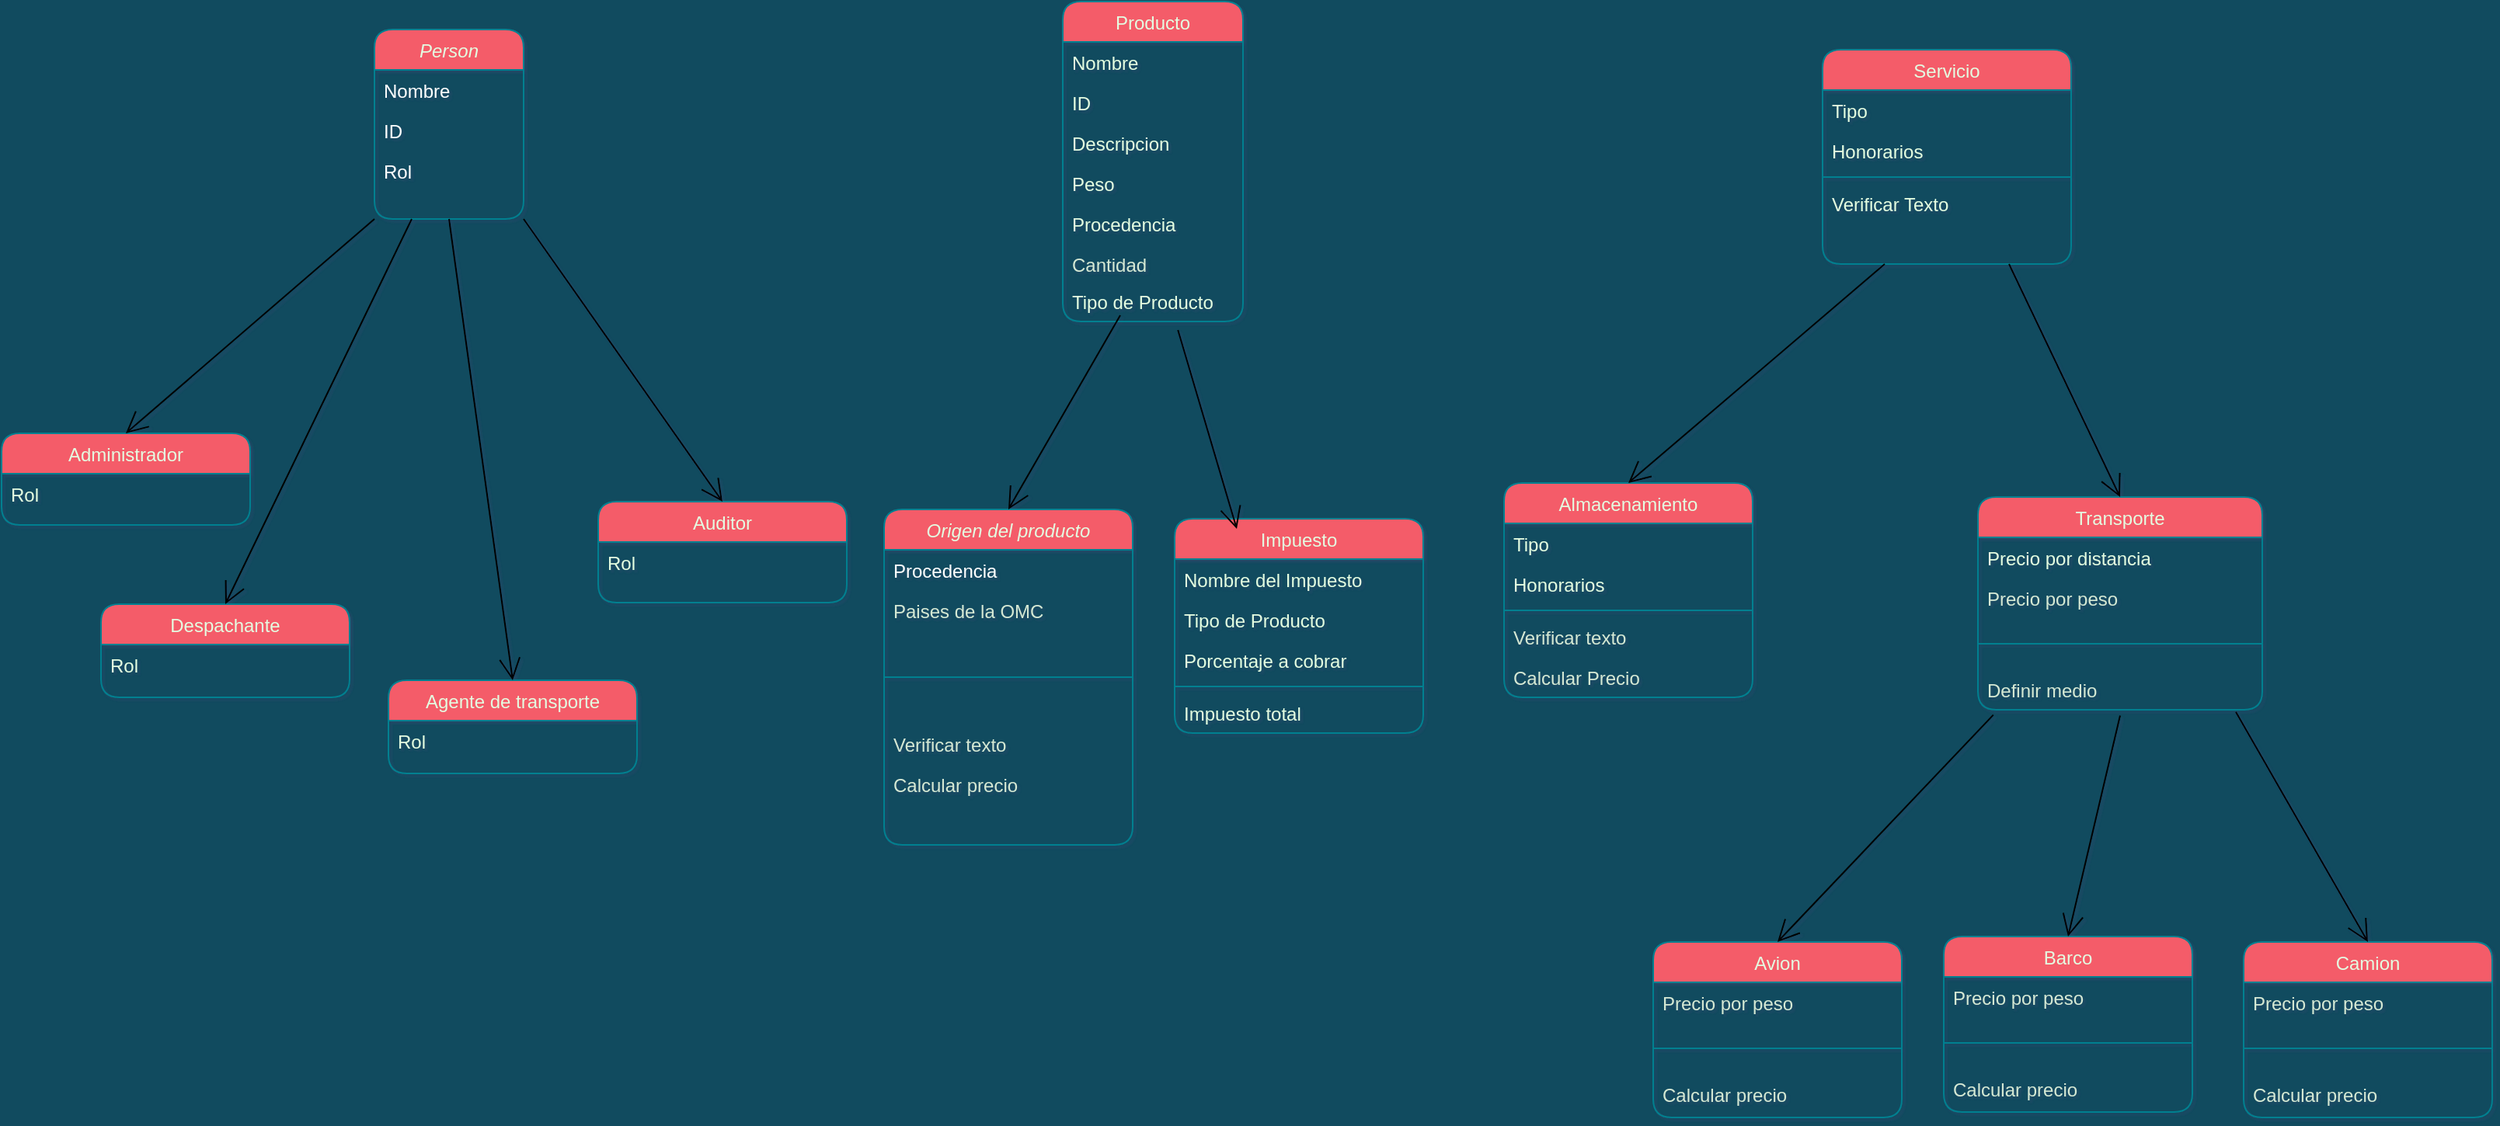 <mxfile version="20.5.3" type="device"><diagram id="C5RBs43oDa-KdzZeNtuy" name="Page-1"><mxGraphModel dx="2125" dy="1883" grid="0" gridSize="10" guides="1" tooltips="1" connect="1" arrows="1" fold="1" page="1" pageScale="1" pageWidth="827" pageHeight="1169" background="#114B5F" math="0" shadow="1"><root><mxCell id="WIyWlLk6GJQsqaUBKTNV-0"/><mxCell id="WIyWlLk6GJQsqaUBKTNV-1" parent="WIyWlLk6GJQsqaUBKTNV-0"/><mxCell id="zkfFHV4jXpPFQw0GAbJ--0" value="Person" style="swimlane;fontStyle=2;align=center;verticalAlign=top;childLayout=stackLayout;horizontal=1;startSize=26;horizontalStack=0;resizeParent=1;resizeLast=0;collapsible=1;marginBottom=0;rounded=1;shadow=0;strokeWidth=1;fillColor=#F45B69;strokeColor=#028090;fontColor=#E4FDE1;" parent="WIyWlLk6GJQsqaUBKTNV-1" vertex="1"><mxGeometry x="-562" y="-230" width="96" height="122" as="geometry"><mxRectangle x="230" y="140" width="160" height="26" as="alternateBounds"/></mxGeometry></mxCell><mxCell id="zkfFHV4jXpPFQw0GAbJ--1" value="Nombre" style="text;align=left;verticalAlign=top;spacingLeft=4;spacingRight=4;overflow=hidden;rotatable=0;points=[[0,0.5],[1,0.5]];portConstraint=eastwest;fontColor=#FFFFFF;rounded=1;" parent="zkfFHV4jXpPFQw0GAbJ--0" vertex="1"><mxGeometry y="26" width="96" height="26" as="geometry"/></mxCell><mxCell id="zkfFHV4jXpPFQw0GAbJ--2" value="ID" style="text;align=left;verticalAlign=top;spacingLeft=4;spacingRight=4;overflow=hidden;rotatable=0;points=[[0,0.5],[1,0.5]];portConstraint=eastwest;rounded=1;shadow=0;html=0;fontColor=#FFFFFF;" parent="zkfFHV4jXpPFQw0GAbJ--0" vertex="1"><mxGeometry y="52" width="96" height="26" as="geometry"/></mxCell><mxCell id="pXvzxChBo4fIykmY_wk8-0" value="Rol" style="text;strokeColor=none;fillColor=none;align=left;verticalAlign=top;spacingLeft=4;spacingRight=4;overflow=hidden;rotatable=0;points=[[0,0.5],[1,0.5]];portConstraint=eastwest;rounded=1;fontColor=#FFFFFF;" parent="zkfFHV4jXpPFQw0GAbJ--0" vertex="1"><mxGeometry y="78" width="96" height="26" as="geometry"/></mxCell><mxCell id="zkfFHV4jXpPFQw0GAbJ--6" value="Servicio" style="swimlane;fontStyle=0;align=center;verticalAlign=top;childLayout=stackLayout;horizontal=1;startSize=26;horizontalStack=0;resizeParent=1;resizeLast=0;collapsible=1;marginBottom=0;rounded=1;shadow=0;strokeWidth=1;fillColor=#F45B69;strokeColor=#028090;fontColor=#E4FDE1;" parent="WIyWlLk6GJQsqaUBKTNV-1" vertex="1"><mxGeometry x="370" y="-217" width="160" height="138" as="geometry"><mxRectangle x="130" y="380" width="160" height="26" as="alternateBounds"/></mxGeometry></mxCell><mxCell id="zkfFHV4jXpPFQw0GAbJ--7" value="Tipo" style="text;align=left;verticalAlign=top;spacingLeft=4;spacingRight=4;overflow=hidden;rotatable=0;points=[[0,0.5],[1,0.5]];portConstraint=eastwest;fontColor=#E4FDE1;rounded=1;" parent="zkfFHV4jXpPFQw0GAbJ--6" vertex="1"><mxGeometry y="26" width="160" height="26" as="geometry"/></mxCell><mxCell id="zkfFHV4jXpPFQw0GAbJ--8" value="Honorarios" style="text;align=left;verticalAlign=top;spacingLeft=4;spacingRight=4;overflow=hidden;rotatable=0;points=[[0,0.5],[1,0.5]];portConstraint=eastwest;rounded=1;shadow=0;html=0;fontColor=#E4FDE1;" parent="zkfFHV4jXpPFQw0GAbJ--6" vertex="1"><mxGeometry y="52" width="160" height="26" as="geometry"/></mxCell><mxCell id="zkfFHV4jXpPFQw0GAbJ--9" value="" style="line;html=1;strokeWidth=1;align=left;verticalAlign=middle;spacingTop=-1;spacingLeft=3;spacingRight=3;rotatable=0;labelPosition=right;points=[];portConstraint=eastwest;labelBackgroundColor=#114B5F;fillColor=#F45B69;strokeColor=#028090;fontColor=#E4FDE1;rounded=1;" parent="zkfFHV4jXpPFQw0GAbJ--6" vertex="1"><mxGeometry y="78" width="160" height="8" as="geometry"/></mxCell><mxCell id="zkfFHV4jXpPFQw0GAbJ--11" value="Verificar Texto" style="text;align=left;verticalAlign=top;spacingLeft=4;spacingRight=4;overflow=hidden;rotatable=0;points=[[0,0.5],[1,0.5]];portConstraint=eastwest;fontColor=#E4FDE1;rounded=1;" parent="zkfFHV4jXpPFQw0GAbJ--6" vertex="1"><mxGeometry y="86" width="160" height="26" as="geometry"/></mxCell><mxCell id="zkfFHV4jXpPFQw0GAbJ--13" value="Barco" style="swimlane;fontStyle=0;align=center;verticalAlign=top;childLayout=stackLayout;horizontal=1;startSize=26;horizontalStack=0;resizeParent=1;resizeLast=0;collapsible=1;marginBottom=0;rounded=1;shadow=0;strokeWidth=1;fillColor=#F45B69;strokeColor=#028090;fontColor=#E4FDE1;" parent="WIyWlLk6GJQsqaUBKTNV-1" vertex="1"><mxGeometry x="448" y="354" width="160" height="113" as="geometry"><mxRectangle x="340" y="380" width="170" height="26" as="alternateBounds"/></mxGeometry></mxCell><mxCell id="pXvzxChBo4fIykmY_wk8-32" value="Precio por peso" style="text;strokeColor=none;fillColor=none;align=left;verticalAlign=top;spacingLeft=4;spacingRight=4;overflow=hidden;rotatable=0;points=[[0,0.5],[1,0.5]];portConstraint=eastwest;rounded=1;fontColor=#D5E8D4;" parent="zkfFHV4jXpPFQw0GAbJ--13" vertex="1"><mxGeometry y="26" width="160" height="26" as="geometry"/></mxCell><mxCell id="pXvzxChBo4fIykmY_wk8-34" value="" style="line;html=1;strokeWidth=1;align=left;verticalAlign=middle;spacingTop=-1;spacingLeft=3;spacingRight=3;rotatable=0;labelPosition=right;points=[];portConstraint=eastwest;labelBackgroundColor=#114B5F;fillColor=#F45B69;strokeColor=#028090;fontColor=#E4FDE1;rounded=1;" parent="zkfFHV4jXpPFQw0GAbJ--13" vertex="1"><mxGeometry y="52" width="160" height="33" as="geometry"/></mxCell><mxCell id="pXvzxChBo4fIykmY_wk8-37" value="Calcular precio" style="text;strokeColor=none;fillColor=none;align=left;verticalAlign=top;spacingLeft=4;spacingRight=4;overflow=hidden;rotatable=0;points=[[0,0.5],[1,0.5]];portConstraint=eastwest;rounded=1;fontColor=#D5E8D4;" parent="zkfFHV4jXpPFQw0GAbJ--13" vertex="1"><mxGeometry y="85" width="160" height="26" as="geometry"/></mxCell><mxCell id="zkfFHV4jXpPFQw0GAbJ--17" value="Producto" style="swimlane;fontStyle=0;align=center;verticalAlign=top;childLayout=stackLayout;horizontal=1;startSize=26;horizontalStack=0;resizeParent=1;resizeLast=0;collapsible=1;marginBottom=0;rounded=1;shadow=0;strokeWidth=1;fillColor=#F45B69;strokeColor=#028090;fontColor=#E4FDE1;" parent="WIyWlLk6GJQsqaUBKTNV-1" vertex="1"><mxGeometry x="-119" y="-248" width="116" height="206" as="geometry"><mxRectangle x="550" y="140" width="160" height="26" as="alternateBounds"/></mxGeometry></mxCell><mxCell id="zkfFHV4jXpPFQw0GAbJ--18" value="Nombre" style="text;align=left;verticalAlign=top;spacingLeft=4;spacingRight=4;overflow=hidden;rotatable=0;points=[[0,0.5],[1,0.5]];portConstraint=eastwest;fontColor=#E4FDE1;rounded=1;" parent="zkfFHV4jXpPFQw0GAbJ--17" vertex="1"><mxGeometry y="26" width="116" height="26" as="geometry"/></mxCell><mxCell id="zkfFHV4jXpPFQw0GAbJ--19" value="ID" style="text;align=left;verticalAlign=top;spacingLeft=4;spacingRight=4;overflow=hidden;rotatable=0;points=[[0,0.5],[1,0.5]];portConstraint=eastwest;rounded=1;shadow=0;html=0;fontColor=#E4FDE1;" parent="zkfFHV4jXpPFQw0GAbJ--17" vertex="1"><mxGeometry y="52" width="116" height="26" as="geometry"/></mxCell><mxCell id="zkfFHV4jXpPFQw0GAbJ--20" value="Descripcion" style="text;align=left;verticalAlign=top;spacingLeft=4;spacingRight=4;overflow=hidden;rotatable=0;points=[[0,0.5],[1,0.5]];portConstraint=eastwest;rounded=1;shadow=0;html=0;fontColor=#E4FDE1;" parent="zkfFHV4jXpPFQw0GAbJ--17" vertex="1"><mxGeometry y="78" width="116" height="26" as="geometry"/></mxCell><mxCell id="zkfFHV4jXpPFQw0GAbJ--21" value="Peso" style="text;align=left;verticalAlign=top;spacingLeft=4;spacingRight=4;overflow=hidden;rotatable=0;points=[[0,0.5],[1,0.5]];portConstraint=eastwest;rounded=1;shadow=0;html=0;fontColor=#E4FDE1;" parent="zkfFHV4jXpPFQw0GAbJ--17" vertex="1"><mxGeometry y="104" width="116" height="26" as="geometry"/></mxCell><mxCell id="zkfFHV4jXpPFQw0GAbJ--22" value="Procedencia" style="text;align=left;verticalAlign=top;spacingLeft=4;spacingRight=4;overflow=hidden;rotatable=0;points=[[0,0.5],[1,0.5]];portConstraint=eastwest;rounded=1;shadow=0;html=0;fontColor=#E4FDE1;" parent="zkfFHV4jXpPFQw0GAbJ--17" vertex="1"><mxGeometry y="130" width="116" height="26" as="geometry"/></mxCell><mxCell id="pXvzxChBo4fIykmY_wk8-18" value="Cantidad" style="text;strokeColor=none;fillColor=none;align=left;verticalAlign=top;spacingLeft=4;spacingRight=4;overflow=hidden;rotatable=0;points=[[0,0.5],[1,0.5]];portConstraint=eastwest;rounded=1;fontColor=#D5E8D4;" parent="zkfFHV4jXpPFQw0GAbJ--17" vertex="1"><mxGeometry y="156" width="116" height="24" as="geometry"/></mxCell><mxCell id="Pnj_vXacgYXX5_KnOW4d-21" value="Tipo de Producto&#10;" style="text;align=left;verticalAlign=top;spacingLeft=4;spacingRight=4;overflow=hidden;rotatable=0;points=[[0,0.5],[1,0.5]];portConstraint=eastwest;rounded=1;shadow=0;html=0;fontColor=#E4FDE1;" vertex="1" parent="zkfFHV4jXpPFQw0GAbJ--17"><mxGeometry y="180" width="116" height="26" as="geometry"/></mxCell><mxCell id="pXvzxChBo4fIykmY_wk8-12" value="Transporte" style="swimlane;fontStyle=0;align=center;verticalAlign=top;childLayout=stackLayout;horizontal=1;startSize=26;horizontalStack=0;resizeParent=1;resizeLast=0;collapsible=1;marginBottom=0;rounded=1;shadow=0;strokeWidth=1;fillColor=#F45B69;strokeColor=#028090;fontColor=#E4FDE1;" parent="WIyWlLk6GJQsqaUBKTNV-1" vertex="1"><mxGeometry x="470" y="71" width="183" height="137" as="geometry"><mxRectangle x="550" y="140" width="160" height="26" as="alternateBounds"/></mxGeometry></mxCell><mxCell id="pXvzxChBo4fIykmY_wk8-17" value="Precio por distancia" style="text;align=left;verticalAlign=top;spacingLeft=4;spacingRight=4;overflow=hidden;rotatable=0;points=[[0,0.5],[1,0.5]];portConstraint=eastwest;rounded=1;shadow=0;html=0;fontColor=#E4FDE1;" parent="pXvzxChBo4fIykmY_wk8-12" vertex="1"><mxGeometry y="26" width="183" height="26" as="geometry"/></mxCell><mxCell id="pXvzxChBo4fIykmY_wk8-20" value="Precio por peso" style="text;strokeColor=none;fillColor=none;align=left;verticalAlign=top;spacingLeft=4;spacingRight=4;overflow=hidden;rotatable=0;points=[[0,0.5],[1,0.5]];portConstraint=eastwest;rounded=1;fontColor=#D5E8D4;" parent="pXvzxChBo4fIykmY_wk8-12" vertex="1"><mxGeometry y="52" width="183" height="26" as="geometry"/></mxCell><mxCell id="qtvmxVoFtMcfJuj8J22V-3" value="" style="line;html=1;strokeWidth=1;align=left;verticalAlign=middle;spacingTop=-1;spacingLeft=3;spacingRight=3;rotatable=0;labelPosition=right;points=[];portConstraint=eastwest;labelBackgroundColor=#114B5F;fillColor=#F45B69;strokeColor=#028090;fontColor=#E4FDE1;rounded=1;" parent="pXvzxChBo4fIykmY_wk8-12" vertex="1"><mxGeometry y="78" width="183" height="33" as="geometry"/></mxCell><mxCell id="qtvmxVoFtMcfJuj8J22V-5" value="Definir medio" style="text;strokeColor=none;fillColor=none;align=left;verticalAlign=top;spacingLeft=4;spacingRight=4;overflow=hidden;rotatable=0;points=[[0,0.5],[1,0.5]];portConstraint=eastwest;rounded=1;fontColor=#D5E8D4;" parent="pXvzxChBo4fIykmY_wk8-12" vertex="1"><mxGeometry y="111" width="183" height="26" as="geometry"/></mxCell><mxCell id="pXvzxChBo4fIykmY_wk8-25" value="Origen del producto" style="swimlane;fontStyle=2;align=center;verticalAlign=top;childLayout=stackLayout;horizontal=1;startSize=26;horizontalStack=0;resizeParent=1;resizeLast=0;collapsible=1;marginBottom=0;rounded=1;shadow=0;strokeWidth=1;fillColor=#F45B69;strokeColor=#028090;fontColor=#E4FDE1;" parent="WIyWlLk6GJQsqaUBKTNV-1" vertex="1"><mxGeometry x="-234" y="79" width="160" height="216" as="geometry"><mxRectangle x="230" y="140" width="160" height="26" as="alternateBounds"/></mxGeometry></mxCell><mxCell id="pXvzxChBo4fIykmY_wk8-26" value="Procedencia" style="text;align=left;verticalAlign=top;spacingLeft=4;spacingRight=4;overflow=hidden;rotatable=0;points=[[0,0.5],[1,0.5]];portConstraint=eastwest;fontColor=#FFFFFF;rounded=1;" parent="pXvzxChBo4fIykmY_wk8-25" vertex="1"><mxGeometry y="26" width="160" height="26" as="geometry"/></mxCell><mxCell id="qtvmxVoFtMcfJuj8J22V-52" value="Paises de la OMC" style="text;strokeColor=none;fillColor=none;align=left;verticalAlign=top;spacingLeft=4;spacingRight=4;overflow=hidden;rotatable=0;points=[[0,0.5],[1,0.5]];portConstraint=eastwest;rounded=1;fontColor=#D5E8D4;" parent="pXvzxChBo4fIykmY_wk8-25" vertex="1"><mxGeometry y="52" width="160" height="26" as="geometry"/></mxCell><mxCell id="pXvzxChBo4fIykmY_wk8-29" value="" style="line;html=1;strokeWidth=1;align=left;verticalAlign=middle;spacingTop=-1;spacingLeft=3;spacingRight=3;rotatable=0;labelPosition=right;points=[];portConstraint=eastwest;labelBackgroundColor=#114B5F;fillColor=#F45B69;strokeColor=#028090;fontColor=#E4FDE1;rounded=1;" parent="pXvzxChBo4fIykmY_wk8-25" vertex="1"><mxGeometry y="78" width="160" height="60" as="geometry"/></mxCell><mxCell id="qtvmxVoFtMcfJuj8J22V-50" value="Verificar texto" style="text;strokeColor=none;fillColor=none;align=left;verticalAlign=top;spacingLeft=4;spacingRight=4;overflow=hidden;rotatable=0;points=[[0,0.5],[1,0.5]];portConstraint=eastwest;rounded=1;fontColor=#D5E8D4;" parent="pXvzxChBo4fIykmY_wk8-25" vertex="1"><mxGeometry y="138" width="160" height="26" as="geometry"/></mxCell><mxCell id="qtvmxVoFtMcfJuj8J22V-51" value="Calcular precio" style="text;strokeColor=none;fillColor=none;align=left;verticalAlign=top;spacingLeft=4;spacingRight=4;overflow=hidden;rotatable=0;points=[[0,0.5],[1,0.5]];portConstraint=eastwest;rounded=1;fontColor=#D5E8D4;" parent="pXvzxChBo4fIykmY_wk8-25" vertex="1"><mxGeometry y="164" width="160" height="26" as="geometry"/></mxCell><mxCell id="qtvmxVoFtMcfJuj8J22V-6" value="Avion" style="swimlane;fontStyle=0;align=center;verticalAlign=top;childLayout=stackLayout;horizontal=1;startSize=26;horizontalStack=0;resizeParent=1;resizeLast=0;collapsible=1;marginBottom=0;rounded=1;shadow=0;strokeWidth=1;fillColor=#F45B69;strokeColor=#028090;fontColor=#E4FDE1;" parent="WIyWlLk6GJQsqaUBKTNV-1" vertex="1"><mxGeometry x="261" y="357.5" width="160" height="113" as="geometry"><mxRectangle x="340" y="380" width="170" height="26" as="alternateBounds"/></mxGeometry></mxCell><mxCell id="qtvmxVoFtMcfJuj8J22V-7" value="Precio por peso" style="text;strokeColor=none;fillColor=none;align=left;verticalAlign=top;spacingLeft=4;spacingRight=4;overflow=hidden;rotatable=0;points=[[0,0.5],[1,0.5]];portConstraint=eastwest;rounded=1;fontColor=#D5E8D4;" parent="qtvmxVoFtMcfJuj8J22V-6" vertex="1"><mxGeometry y="26" width="160" height="26" as="geometry"/></mxCell><mxCell id="qtvmxVoFtMcfJuj8J22V-8" value="" style="line;html=1;strokeWidth=1;align=left;verticalAlign=middle;spacingTop=-1;spacingLeft=3;spacingRight=3;rotatable=0;labelPosition=right;points=[];portConstraint=eastwest;labelBackgroundColor=#114B5F;fillColor=#F45B69;strokeColor=#028090;fontColor=#E4FDE1;rounded=1;" parent="qtvmxVoFtMcfJuj8J22V-6" vertex="1"><mxGeometry y="52" width="160" height="33" as="geometry"/></mxCell><mxCell id="qtvmxVoFtMcfJuj8J22V-9" value="Calcular precio" style="text;strokeColor=none;fillColor=none;align=left;verticalAlign=top;spacingLeft=4;spacingRight=4;overflow=hidden;rotatable=0;points=[[0,0.5],[1,0.5]];portConstraint=eastwest;rounded=1;fontColor=#D5E8D4;" parent="qtvmxVoFtMcfJuj8J22V-6" vertex="1"><mxGeometry y="85" width="160" height="26" as="geometry"/></mxCell><mxCell id="qtvmxVoFtMcfJuj8J22V-10" value="Camion" style="swimlane;fontStyle=0;align=center;verticalAlign=top;childLayout=stackLayout;horizontal=1;startSize=26;horizontalStack=0;resizeParent=1;resizeLast=0;collapsible=1;marginBottom=0;rounded=1;shadow=0;strokeWidth=1;fillColor=#F45B69;strokeColor=#028090;fontColor=#E4FDE1;" parent="WIyWlLk6GJQsqaUBKTNV-1" vertex="1"><mxGeometry x="641" y="357.5" width="160" height="113" as="geometry"><mxRectangle x="340" y="380" width="170" height="26" as="alternateBounds"/></mxGeometry></mxCell><mxCell id="qtvmxVoFtMcfJuj8J22V-11" value="Precio por peso" style="text;strokeColor=none;fillColor=none;align=left;verticalAlign=top;spacingLeft=4;spacingRight=4;overflow=hidden;rotatable=0;points=[[0,0.5],[1,0.5]];portConstraint=eastwest;rounded=1;fontColor=#D5E8D4;" parent="qtvmxVoFtMcfJuj8J22V-10" vertex="1"><mxGeometry y="26" width="160" height="26" as="geometry"/></mxCell><mxCell id="qtvmxVoFtMcfJuj8J22V-12" value="" style="line;html=1;strokeWidth=1;align=left;verticalAlign=middle;spacingTop=-1;spacingLeft=3;spacingRight=3;rotatable=0;labelPosition=right;points=[];portConstraint=eastwest;labelBackgroundColor=#114B5F;fillColor=#F45B69;strokeColor=#028090;fontColor=#E4FDE1;rounded=1;" parent="qtvmxVoFtMcfJuj8J22V-10" vertex="1"><mxGeometry y="52" width="160" height="33" as="geometry"/></mxCell><mxCell id="qtvmxVoFtMcfJuj8J22V-13" value="Calcular precio" style="text;strokeColor=none;fillColor=none;align=left;verticalAlign=top;spacingLeft=4;spacingRight=4;overflow=hidden;rotatable=0;points=[[0,0.5],[1,0.5]];portConstraint=eastwest;rounded=1;fontColor=#D5E8D4;" parent="qtvmxVoFtMcfJuj8J22V-10" vertex="1"><mxGeometry y="85" width="160" height="26" as="geometry"/></mxCell><mxCell id="qtvmxVoFtMcfJuj8J22V-17" value="" style="endArrow=open;endFill=1;endSize=12;html=1;rounded=1;fontColor=#D5E8D4;exitX=0.054;exitY=1.127;exitDx=0;exitDy=0;entryX=0.5;entryY=0;entryDx=0;entryDy=0;exitPerimeter=0;" parent="WIyWlLk6GJQsqaUBKTNV-1" source="qtvmxVoFtMcfJuj8J22V-5" target="qtvmxVoFtMcfJuj8J22V-6" edge="1"><mxGeometry width="160" relative="1" as="geometry"><mxPoint x="625" y="235" as="sourcePoint"/><mxPoint x="388" y="343" as="targetPoint"/></mxGeometry></mxCell><mxCell id="qtvmxVoFtMcfJuj8J22V-18" value="" style="endArrow=open;endFill=1;endSize=12;html=1;rounded=1;fontColor=#D5E8D4;exitX=0.5;exitY=1.145;exitDx=0;exitDy=0;exitPerimeter=0;entryX=0.5;entryY=0;entryDx=0;entryDy=0;" parent="WIyWlLk6GJQsqaUBKTNV-1" source="qtvmxVoFtMcfJuj8J22V-5" target="zkfFHV4jXpPFQw0GAbJ--13" edge="1"><mxGeometry width="160" relative="1" as="geometry"><mxPoint x="677" y="231" as="sourcePoint"/><mxPoint x="538" y="347" as="targetPoint"/></mxGeometry></mxCell><mxCell id="qtvmxVoFtMcfJuj8J22V-19" value="" style="endArrow=open;endFill=1;endSize=12;html=1;rounded=1;fontColor=#D5E8D4;entryX=0.5;entryY=0;entryDx=0;entryDy=0;exitX=0.907;exitY=1.054;exitDx=0;exitDy=0;exitPerimeter=0;" parent="WIyWlLk6GJQsqaUBKTNV-1" source="qtvmxVoFtMcfJuj8J22V-5" target="qtvmxVoFtMcfJuj8J22V-10" edge="1"><mxGeometry width="160" relative="1" as="geometry"><mxPoint x="713" y="231" as="sourcePoint"/><mxPoint x="725" y="345" as="targetPoint"/></mxGeometry></mxCell><mxCell id="qtvmxVoFtMcfJuj8J22V-23" value="Despachante" style="swimlane;fontStyle=0;align=center;verticalAlign=top;childLayout=stackLayout;horizontal=1;startSize=26;horizontalStack=0;resizeParent=1;resizeLast=0;collapsible=1;marginBottom=0;rounded=1;shadow=0;strokeWidth=1;fillColor=#F45B69;strokeColor=#028090;fontColor=#E4FDE1;" parent="WIyWlLk6GJQsqaUBKTNV-1" vertex="1"><mxGeometry x="-738" y="140" width="160" height="60" as="geometry"><mxRectangle x="-504" y="483" width="160" height="26" as="alternateBounds"/></mxGeometry></mxCell><mxCell id="qtvmxVoFtMcfJuj8J22V-24" value="Rol" style="text;align=left;verticalAlign=top;spacingLeft=4;spacingRight=4;overflow=hidden;rotatable=0;points=[[0,0.5],[1,0.5]];portConstraint=eastwest;fontColor=#E4FDE1;rounded=1;" parent="qtvmxVoFtMcfJuj8J22V-23" vertex="1"><mxGeometry y="26" width="160" height="26" as="geometry"/></mxCell><mxCell id="qtvmxVoFtMcfJuj8J22V-28" value="Agente de transporte" style="swimlane;fontStyle=0;align=center;verticalAlign=top;childLayout=stackLayout;horizontal=1;startSize=26;horizontalStack=0;resizeParent=1;resizeLast=0;collapsible=1;marginBottom=0;rounded=1;shadow=0;strokeWidth=1;fillColor=#F45B69;strokeColor=#028090;fontColor=#E4FDE1;" parent="WIyWlLk6GJQsqaUBKTNV-1" vertex="1"><mxGeometry x="-553" y="189" width="160" height="60" as="geometry"><mxRectangle x="130" y="380" width="160" height="26" as="alternateBounds"/></mxGeometry></mxCell><mxCell id="qtvmxVoFtMcfJuj8J22V-29" value="Rol" style="text;align=left;verticalAlign=top;spacingLeft=4;spacingRight=4;overflow=hidden;rotatable=0;points=[[0,0.5],[1,0.5]];portConstraint=eastwest;fontColor=#E4FDE1;rounded=1;" parent="qtvmxVoFtMcfJuj8J22V-28" vertex="1"><mxGeometry y="26" width="160" height="26" as="geometry"/></mxCell><mxCell id="qtvmxVoFtMcfJuj8J22V-33" value="Auditor" style="swimlane;fontStyle=0;align=center;verticalAlign=top;childLayout=stackLayout;horizontal=1;startSize=26;horizontalStack=0;resizeParent=1;resizeLast=0;collapsible=1;marginBottom=0;rounded=1;shadow=0;strokeWidth=1;fillColor=#F45B69;strokeColor=#028090;fontColor=#E4FDE1;" parent="WIyWlLk6GJQsqaUBKTNV-1" vertex="1"><mxGeometry x="-418" y="74" width="160" height="65" as="geometry"><mxRectangle x="130" y="380" width="160" height="26" as="alternateBounds"/></mxGeometry></mxCell><mxCell id="qtvmxVoFtMcfJuj8J22V-34" value="Rol" style="text;align=left;verticalAlign=top;spacingLeft=4;spacingRight=4;overflow=hidden;rotatable=0;points=[[0,0.5],[1,0.5]];portConstraint=eastwest;fontColor=#E4FDE1;rounded=1;" parent="qtvmxVoFtMcfJuj8J22V-33" vertex="1"><mxGeometry y="26" width="160" height="26" as="geometry"/></mxCell><mxCell id="qtvmxVoFtMcfJuj8J22V-38" value="Almacenamiento" style="swimlane;fontStyle=0;align=center;verticalAlign=top;childLayout=stackLayout;horizontal=1;startSize=26;horizontalStack=0;resizeParent=1;resizeLast=0;collapsible=1;marginBottom=0;rounded=1;shadow=0;strokeWidth=1;fillColor=#F45B69;strokeColor=#028090;fontColor=#E4FDE1;" parent="WIyWlLk6GJQsqaUBKTNV-1" vertex="1"><mxGeometry x="165" y="62" width="160" height="138" as="geometry"><mxRectangle x="130" y="380" width="160" height="26" as="alternateBounds"/></mxGeometry></mxCell><mxCell id="qtvmxVoFtMcfJuj8J22V-39" value="Tipo" style="text;align=left;verticalAlign=top;spacingLeft=4;spacingRight=4;overflow=hidden;rotatable=0;points=[[0,0.5],[1,0.5]];portConstraint=eastwest;fontColor=#E4FDE1;rounded=1;" parent="qtvmxVoFtMcfJuj8J22V-38" vertex="1"><mxGeometry y="26" width="160" height="26" as="geometry"/></mxCell><mxCell id="qtvmxVoFtMcfJuj8J22V-40" value="Honorarios" style="text;align=left;verticalAlign=top;spacingLeft=4;spacingRight=4;overflow=hidden;rotatable=0;points=[[0,0.5],[1,0.5]];portConstraint=eastwest;rounded=1;shadow=0;html=0;fontColor=#E4FDE1;" parent="qtvmxVoFtMcfJuj8J22V-38" vertex="1"><mxGeometry y="52" width="160" height="26" as="geometry"/></mxCell><mxCell id="qtvmxVoFtMcfJuj8J22V-41" value="" style="line;html=1;strokeWidth=1;align=left;verticalAlign=middle;spacingTop=-1;spacingLeft=3;spacingRight=3;rotatable=0;labelPosition=right;points=[];portConstraint=eastwest;labelBackgroundColor=#114B5F;fillColor=#F45B69;strokeColor=#028090;fontColor=#E4FDE1;rounded=1;" parent="qtvmxVoFtMcfJuj8J22V-38" vertex="1"><mxGeometry y="78" width="160" height="8" as="geometry"/></mxCell><mxCell id="Pnj_vXacgYXX5_KnOW4d-2" value="Verificar texto" style="text;strokeColor=none;fillColor=none;align=left;verticalAlign=top;spacingLeft=4;spacingRight=4;overflow=hidden;rotatable=0;points=[[0,0.5],[1,0.5]];portConstraint=eastwest;rounded=1;fontColor=#D5E8D4;" vertex="1" parent="qtvmxVoFtMcfJuj8J22V-38"><mxGeometry y="86" width="160" height="26" as="geometry"/></mxCell><mxCell id="Pnj_vXacgYXX5_KnOW4d-11" value="Calcular Precio" style="text;strokeColor=none;fillColor=none;align=left;verticalAlign=top;spacingLeft=4;spacingRight=4;overflow=hidden;rotatable=0;points=[[0,0.5],[1,0.5]];portConstraint=eastwest;rounded=1;fontColor=#D5E8D4;" vertex="1" parent="qtvmxVoFtMcfJuj8J22V-38"><mxGeometry y="112" width="160" height="26" as="geometry"/></mxCell><mxCell id="qtvmxVoFtMcfJuj8J22V-43" value="" style="endArrow=open;endFill=1;endSize=12;html=1;rounded=1;fontColor=#D5E8D4;exitX=0.25;exitY=1;exitDx=0;exitDy=0;entryX=0.5;entryY=0;entryDx=0;entryDy=0;" parent="WIyWlLk6GJQsqaUBKTNV-1" source="zkfFHV4jXpPFQw0GAbJ--0" target="qtvmxVoFtMcfJuj8J22V-23" edge="1"><mxGeometry width="160" relative="1" as="geometry"><mxPoint x="-279.0" y="264" as="sourcePoint"/><mxPoint x="-424" y="476" as="targetPoint"/></mxGeometry></mxCell><mxCell id="qtvmxVoFtMcfJuj8J22V-44" value="" style="endArrow=open;endFill=1;endSize=12;html=1;rounded=1;fontColor=#D5E8D4;entryX=0.5;entryY=0;entryDx=0;entryDy=0;exitX=0.5;exitY=1;exitDx=0;exitDy=0;" parent="WIyWlLk6GJQsqaUBKTNV-1" target="qtvmxVoFtMcfJuj8J22V-28" edge="1" source="zkfFHV4jXpPFQw0GAbJ--0"><mxGeometry width="160" relative="1" as="geometry"><mxPoint x="-303" y="188" as="sourcePoint"/><mxPoint x="-248" y="472" as="targetPoint"/></mxGeometry></mxCell><mxCell id="qtvmxVoFtMcfJuj8J22V-45" value="" style="endArrow=open;endFill=1;endSize=12;html=1;rounded=1;fontColor=#D5E8D4;exitX=1;exitY=1;exitDx=0;exitDy=0;entryX=0.5;entryY=0;entryDx=0;entryDy=0;" parent="WIyWlLk6GJQsqaUBKTNV-1" source="zkfFHV4jXpPFQw0GAbJ--0" target="qtvmxVoFtMcfJuj8J22V-33" edge="1"><mxGeometry width="160" relative="1" as="geometry"><mxPoint x="5.0" y="284" as="sourcePoint"/><mxPoint x="-232" y="392" as="targetPoint"/></mxGeometry></mxCell><mxCell id="qtvmxVoFtMcfJuj8J22V-48" value="" style="endArrow=open;endFill=1;endSize=12;html=1;rounded=1;fontColor=#D5E8D4;exitX=0.25;exitY=1;exitDx=0;exitDy=0;entryX=0.5;entryY=0;entryDx=0;entryDy=0;" parent="WIyWlLk6GJQsqaUBKTNV-1" source="zkfFHV4jXpPFQw0GAbJ--6" target="qtvmxVoFtMcfJuj8J22V-38" edge="1"><mxGeometry width="160" relative="1" as="geometry"><mxPoint x="131.0" y="487.0" as="sourcePoint"/><mxPoint x="274" y="716" as="targetPoint"/></mxGeometry></mxCell><mxCell id="qtvmxVoFtMcfJuj8J22V-49" value="" style="endArrow=open;endFill=1;endSize=12;html=1;rounded=1;fontColor=#D5E8D4;exitX=0.75;exitY=1;exitDx=0;exitDy=0;entryX=0.5;entryY=0;entryDx=0;entryDy=0;" parent="WIyWlLk6GJQsqaUBKTNV-1" source="zkfFHV4jXpPFQw0GAbJ--6" target="pXvzxChBo4fIykmY_wk8-12" edge="1"><mxGeometry width="160" relative="1" as="geometry"><mxPoint x="504" y="-162" as="sourcePoint"/><mxPoint x="298" y="-106" as="targetPoint"/></mxGeometry></mxCell><mxCell id="qtvmxVoFtMcfJuj8J22V-53" value="" style="endArrow=open;endFill=1;endSize=12;html=1;rounded=1;fontColor=#D5E8D4;entryX=0.5;entryY=0;entryDx=0;entryDy=0;" parent="WIyWlLk6GJQsqaUBKTNV-1" target="pXvzxChBo4fIykmY_wk8-25" edge="1"><mxGeometry width="160" relative="1" as="geometry"><mxPoint x="-82" y="-46" as="sourcePoint"/><mxPoint x="133" y="348" as="targetPoint"/></mxGeometry></mxCell><mxCell id="qtvmxVoFtMcfJuj8J22V-55" value="Administrador" style="swimlane;fontStyle=0;align=center;verticalAlign=top;childLayout=stackLayout;horizontal=1;startSize=26;horizontalStack=0;resizeParent=1;resizeLast=0;collapsible=1;marginBottom=0;rounded=1;shadow=0;strokeWidth=1;fillColor=#F45B69;strokeColor=#028090;fontColor=#E4FDE1;" parent="WIyWlLk6GJQsqaUBKTNV-1" vertex="1"><mxGeometry x="-802" y="30" width="160" height="59" as="geometry"><mxRectangle x="130" y="380" width="160" height="26" as="alternateBounds"/></mxGeometry></mxCell><mxCell id="qtvmxVoFtMcfJuj8J22V-56" value="Rol" style="text;align=left;verticalAlign=top;spacingLeft=4;spacingRight=4;overflow=hidden;rotatable=0;points=[[0,0.5],[1,0.5]];portConstraint=eastwest;fontColor=#E4FDE1;rounded=1;" parent="qtvmxVoFtMcfJuj8J22V-55" vertex="1"><mxGeometry y="26" width="160" height="26" as="geometry"/></mxCell><mxCell id="qtvmxVoFtMcfJuj8J22V-60" value="" style="endArrow=open;endFill=1;endSize=12;html=1;rounded=1;fontColor=#D5E8D4;entryX=0.5;entryY=0;entryDx=0;entryDy=0;exitX=0;exitY=1;exitDx=0;exitDy=0;" parent="WIyWlLk6GJQsqaUBKTNV-1" source="zkfFHV4jXpPFQw0GAbJ--0" edge="1" target="qtvmxVoFtMcfJuj8J22V-55"><mxGeometry width="160" relative="1" as="geometry"><mxPoint x="-523.59" y="82.0" as="sourcePoint"/><mxPoint x="-523.59" y="313" as="targetPoint"/></mxGeometry></mxCell><mxCell id="Pnj_vXacgYXX5_KnOW4d-3" value="Impuesto" style="swimlane;fontStyle=0;align=center;verticalAlign=top;childLayout=stackLayout;horizontal=1;startSize=26;horizontalStack=0;resizeParent=1;resizeLast=0;collapsible=1;marginBottom=0;rounded=1;shadow=0;strokeWidth=1;fillColor=#F45B69;strokeColor=#028090;fontColor=#E4FDE1;" vertex="1" parent="WIyWlLk6GJQsqaUBKTNV-1"><mxGeometry x="-47" y="85" width="160" height="138" as="geometry"><mxRectangle x="130" y="380" width="160" height="26" as="alternateBounds"/></mxGeometry></mxCell><mxCell id="Pnj_vXacgYXX5_KnOW4d-4" value="Nombre del Impuesto" style="text;align=left;verticalAlign=top;spacingLeft=4;spacingRight=4;overflow=hidden;rotatable=0;points=[[0,0.5],[1,0.5]];portConstraint=eastwest;fontColor=#E4FDE1;rounded=1;" vertex="1" parent="Pnj_vXacgYXX5_KnOW4d-3"><mxGeometry y="26" width="160" height="26" as="geometry"/></mxCell><mxCell id="Pnj_vXacgYXX5_KnOW4d-5" value="Tipo de Producto" style="text;align=left;verticalAlign=top;spacingLeft=4;spacingRight=4;overflow=hidden;rotatable=0;points=[[0,0.5],[1,0.5]];portConstraint=eastwest;rounded=1;shadow=0;html=0;fontColor=#E4FDE1;" vertex="1" parent="Pnj_vXacgYXX5_KnOW4d-3"><mxGeometry y="52" width="160" height="26" as="geometry"/></mxCell><mxCell id="Pnj_vXacgYXX5_KnOW4d-8" value="Porcentaje a cobrar" style="text;align=left;verticalAlign=top;spacingLeft=4;spacingRight=4;overflow=hidden;rotatable=0;points=[[0,0.5],[1,0.5]];portConstraint=eastwest;fontColor=#E4FDE1;rounded=1;" vertex="1" parent="Pnj_vXacgYXX5_KnOW4d-3"><mxGeometry y="78" width="160" height="26" as="geometry"/></mxCell><mxCell id="Pnj_vXacgYXX5_KnOW4d-14" value="" style="line;html=1;strokeWidth=1;align=left;verticalAlign=middle;spacingTop=-1;spacingLeft=3;spacingRight=3;rotatable=0;labelPosition=right;points=[];portConstraint=eastwest;labelBackgroundColor=#114B5F;fillColor=#F45B69;strokeColor=#028090;fontColor=#E4FDE1;rounded=1;" vertex="1" parent="Pnj_vXacgYXX5_KnOW4d-3"><mxGeometry y="104" width="160" height="8" as="geometry"/></mxCell><mxCell id="Pnj_vXacgYXX5_KnOW4d-15" value="Impuesto total" style="text;align=left;verticalAlign=top;spacingLeft=4;spacingRight=4;overflow=hidden;rotatable=0;points=[[0,0.5],[1,0.5]];portConstraint=eastwest;rounded=1;shadow=0;html=0;fontColor=#E4FDE1;" vertex="1" parent="Pnj_vXacgYXX5_KnOW4d-3"><mxGeometry y="112" width="160" height="26" as="geometry"/></mxCell><mxCell id="Pnj_vXacgYXX5_KnOW4d-22" value="" style="endArrow=open;endFill=1;endSize=12;html=1;rounded=1;fontColor=#D5E8D4;exitX=0.639;exitY=1.21;exitDx=0;exitDy=0;entryX=0.5;entryY=0;entryDx=0;entryDy=0;exitPerimeter=0;" edge="1" parent="WIyWlLk6GJQsqaUBKTNV-1" source="Pnj_vXacgYXX5_KnOW4d-21"><mxGeometry width="160" relative="1" as="geometry"><mxPoint x="61.408" y="-24.0" as="sourcePoint"/><mxPoint x="-7" y="91.54" as="targetPoint"/></mxGeometry></mxCell></root></mxGraphModel></diagram></mxfile>